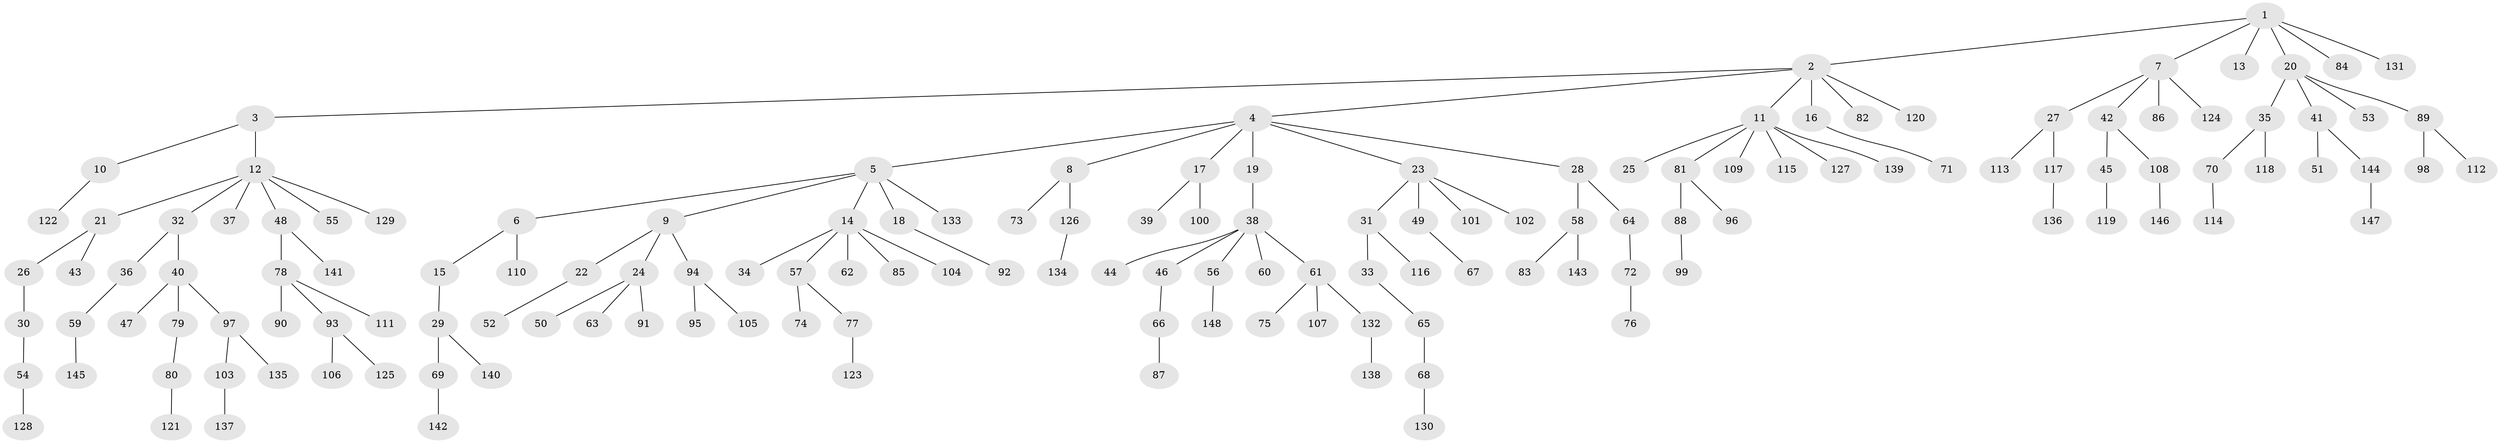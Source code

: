 // coarse degree distribution, {12: 0.022727272727272728, 7: 0.045454545454545456, 6: 0.022727272727272728, 4: 0.045454545454545456, 1: 0.7045454545454546, 2: 0.13636363636363635, 3: 0.022727272727272728}
// Generated by graph-tools (version 1.1) at 2025/19/03/04/25 18:19:08]
// undirected, 148 vertices, 147 edges
graph export_dot {
graph [start="1"]
  node [color=gray90,style=filled];
  1;
  2;
  3;
  4;
  5;
  6;
  7;
  8;
  9;
  10;
  11;
  12;
  13;
  14;
  15;
  16;
  17;
  18;
  19;
  20;
  21;
  22;
  23;
  24;
  25;
  26;
  27;
  28;
  29;
  30;
  31;
  32;
  33;
  34;
  35;
  36;
  37;
  38;
  39;
  40;
  41;
  42;
  43;
  44;
  45;
  46;
  47;
  48;
  49;
  50;
  51;
  52;
  53;
  54;
  55;
  56;
  57;
  58;
  59;
  60;
  61;
  62;
  63;
  64;
  65;
  66;
  67;
  68;
  69;
  70;
  71;
  72;
  73;
  74;
  75;
  76;
  77;
  78;
  79;
  80;
  81;
  82;
  83;
  84;
  85;
  86;
  87;
  88;
  89;
  90;
  91;
  92;
  93;
  94;
  95;
  96;
  97;
  98;
  99;
  100;
  101;
  102;
  103;
  104;
  105;
  106;
  107;
  108;
  109;
  110;
  111;
  112;
  113;
  114;
  115;
  116;
  117;
  118;
  119;
  120;
  121;
  122;
  123;
  124;
  125;
  126;
  127;
  128;
  129;
  130;
  131;
  132;
  133;
  134;
  135;
  136;
  137;
  138;
  139;
  140;
  141;
  142;
  143;
  144;
  145;
  146;
  147;
  148;
  1 -- 2;
  1 -- 7;
  1 -- 13;
  1 -- 20;
  1 -- 84;
  1 -- 131;
  2 -- 3;
  2 -- 4;
  2 -- 11;
  2 -- 16;
  2 -- 82;
  2 -- 120;
  3 -- 10;
  3 -- 12;
  4 -- 5;
  4 -- 8;
  4 -- 17;
  4 -- 19;
  4 -- 23;
  4 -- 28;
  5 -- 6;
  5 -- 9;
  5 -- 14;
  5 -- 18;
  5 -- 133;
  6 -- 15;
  6 -- 110;
  7 -- 27;
  7 -- 42;
  7 -- 86;
  7 -- 124;
  8 -- 73;
  8 -- 126;
  9 -- 22;
  9 -- 24;
  9 -- 94;
  10 -- 122;
  11 -- 25;
  11 -- 81;
  11 -- 109;
  11 -- 115;
  11 -- 127;
  11 -- 139;
  12 -- 21;
  12 -- 32;
  12 -- 37;
  12 -- 48;
  12 -- 55;
  12 -- 129;
  14 -- 34;
  14 -- 57;
  14 -- 62;
  14 -- 85;
  14 -- 104;
  15 -- 29;
  16 -- 71;
  17 -- 39;
  17 -- 100;
  18 -- 92;
  19 -- 38;
  20 -- 35;
  20 -- 41;
  20 -- 53;
  20 -- 89;
  21 -- 26;
  21 -- 43;
  22 -- 52;
  23 -- 31;
  23 -- 49;
  23 -- 101;
  23 -- 102;
  24 -- 50;
  24 -- 63;
  24 -- 91;
  26 -- 30;
  27 -- 113;
  27 -- 117;
  28 -- 58;
  28 -- 64;
  29 -- 69;
  29 -- 140;
  30 -- 54;
  31 -- 33;
  31 -- 116;
  32 -- 36;
  32 -- 40;
  33 -- 65;
  35 -- 70;
  35 -- 118;
  36 -- 59;
  38 -- 44;
  38 -- 46;
  38 -- 56;
  38 -- 60;
  38 -- 61;
  40 -- 47;
  40 -- 79;
  40 -- 97;
  41 -- 51;
  41 -- 144;
  42 -- 45;
  42 -- 108;
  45 -- 119;
  46 -- 66;
  48 -- 78;
  48 -- 141;
  49 -- 67;
  54 -- 128;
  56 -- 148;
  57 -- 74;
  57 -- 77;
  58 -- 83;
  58 -- 143;
  59 -- 145;
  61 -- 75;
  61 -- 107;
  61 -- 132;
  64 -- 72;
  65 -- 68;
  66 -- 87;
  68 -- 130;
  69 -- 142;
  70 -- 114;
  72 -- 76;
  77 -- 123;
  78 -- 90;
  78 -- 93;
  78 -- 111;
  79 -- 80;
  80 -- 121;
  81 -- 88;
  81 -- 96;
  88 -- 99;
  89 -- 98;
  89 -- 112;
  93 -- 106;
  93 -- 125;
  94 -- 95;
  94 -- 105;
  97 -- 103;
  97 -- 135;
  103 -- 137;
  108 -- 146;
  117 -- 136;
  126 -- 134;
  132 -- 138;
  144 -- 147;
}
